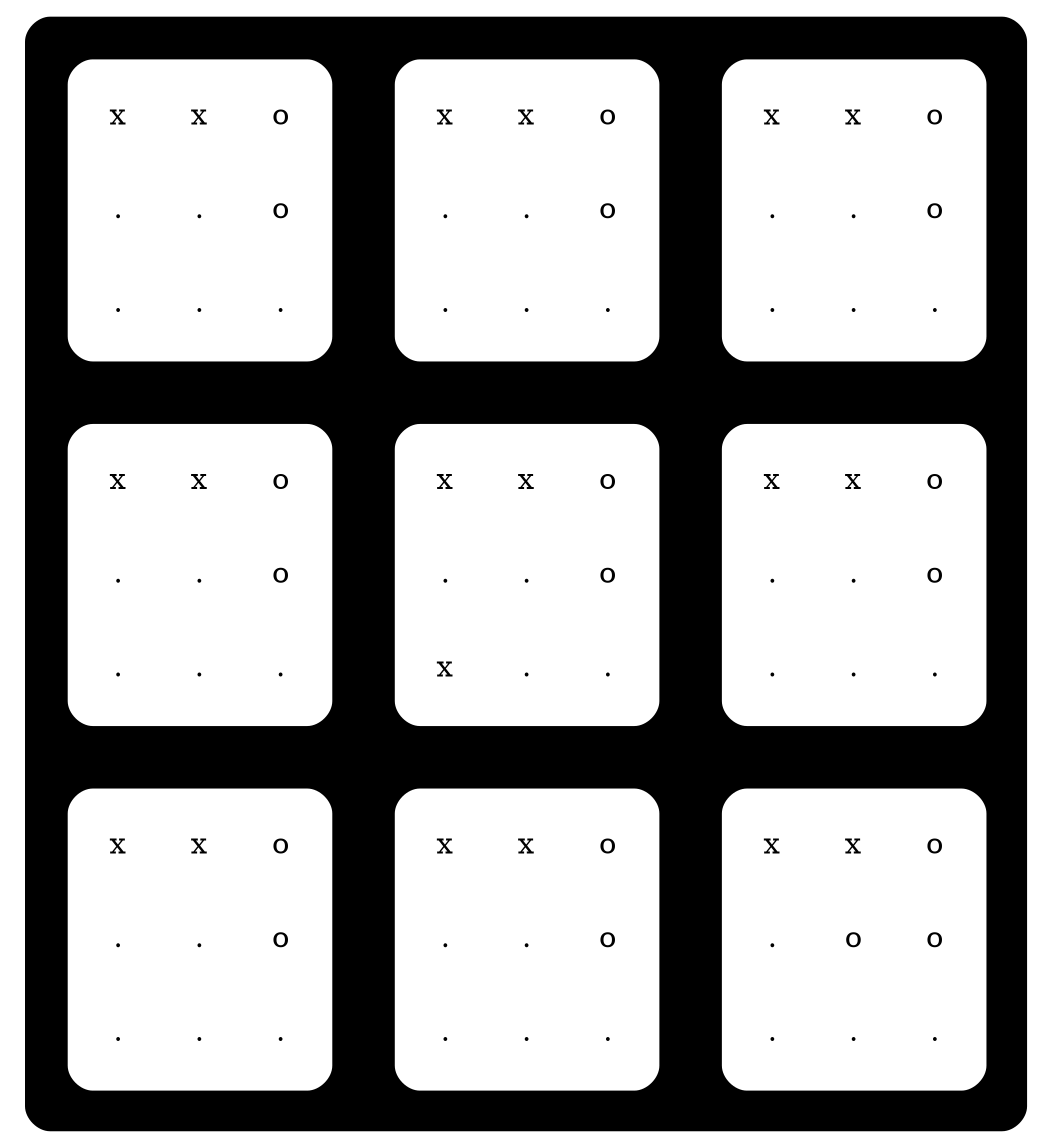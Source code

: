 digraph {
  a0 [shape=none label=<<TABLE border="0" cellspacing="10" cellpadding="10" style="rounded" bgcolor="black">
    <TR>
<TD bgcolor="black">
<TABLE border="0" cellspacing="10" cellpadding="10" style="rounded" bgcolor="white">
  <TR>
    <TD bgcolor="white">x</TD>
    <TD bgcolor="white">x</TD>
    <TD bgcolor="white">o</TD>
  </TR>
  <TR>
    <TD bgcolor="white">.</TD>
    <TD bgcolor="white">.</TD>
    <TD bgcolor="white">o</TD>
  </TR>
  <TR>
    <TD bgcolor="white">.</TD>
    <TD bgcolor="white">.</TD>
    <TD bgcolor="white">.</TD>
  </TR>
</TABLE>
</TD>
<TD bgcolor="black">
<TABLE border="0" cellspacing="10" cellpadding="10" style="rounded" bgcolor="white">
  <TR>
    <TD bgcolor="white">x</TD>
    <TD bgcolor="white">x</TD>
    <TD bgcolor="white">o</TD>
  </TR>
  <TR>
    <TD bgcolor="white">.</TD>
    <TD bgcolor="white">.</TD>
    <TD bgcolor="white">o</TD>
  </TR>
  <TR>
    <TD bgcolor="white">.</TD>
    <TD bgcolor="white">.</TD>
    <TD bgcolor="white">.</TD>
  </TR>
</TABLE>
</TD>
<TD bgcolor="black">
<TABLE border="0" cellspacing="10" cellpadding="10" style="rounded" bgcolor="white">
  <TR>
    <TD bgcolor="white">x</TD>
    <TD bgcolor="white">x</TD>
    <TD bgcolor="white">o</TD>
  </TR>
  <TR>
    <TD bgcolor="white">.</TD>
    <TD bgcolor="white">.</TD>
    <TD bgcolor="white">o</TD>
  </TR>
  <TR>
    <TD bgcolor="white">.</TD>
    <TD bgcolor="white">.</TD>
    <TD bgcolor="white">.</TD>
  </TR>
</TABLE>
</TD>
 </TR>
 <TR>
<TD bgcolor="black">
<TABLE border="0" cellspacing="10" cellpadding="10" style="rounded" bgcolor="white">
  <TR>
    <TD bgcolor="white">x</TD>
    <TD bgcolor="white">x</TD>
    <TD bgcolor="white">o</TD>
  </TR>
  <TR>
    <TD bgcolor="white">.</TD>
    <TD bgcolor="white">.</TD>
    <TD bgcolor="white">o</TD>
  </TR>
  <TR>
    <TD bgcolor="white">.</TD>
    <TD bgcolor="white">.</TD>
    <TD bgcolor="white">.</TD>
  </TR>
</TABLE>
</TD>
<TD bgcolor="black">
<TABLE border="0" cellspacing="10" cellpadding="10" style="rounded" bgcolor="white">
  <TR>
    <TD bgcolor="white">x</TD>
    <TD bgcolor="white">x</TD>
    <TD bgcolor="white">o</TD>
  </TR>
  <TR>
    <TD bgcolor="white">.</TD>
    <TD bgcolor="white">.</TD>
    <TD bgcolor="white">o</TD>
  </TR>
  <TR>
    <TD bgcolor="white">x</TD>
    <TD bgcolor="white">.</TD>
    <TD bgcolor="white">.</TD>
  </TR>
</TABLE>
</TD>
<TD bgcolor="black">
<TABLE border="0" cellspacing="10" cellpadding="10" style="rounded" bgcolor="white">
  <TR>
    <TD bgcolor="white">x</TD>
    <TD bgcolor="white">x</TD>
    <TD bgcolor="white">o</TD>
  </TR>
  <TR>
    <TD bgcolor="white">.</TD>
    <TD bgcolor="white">.</TD>
    <TD bgcolor="white">o</TD>
  </TR>
  <TR>
    <TD bgcolor="white">.</TD>
    <TD bgcolor="white">.</TD>
    <TD bgcolor="white">.</TD>
  </TR>
</TABLE>
</TD>
 </TR>
 <TR>
<TD bgcolor="black">
<TABLE border="0" cellspacing="10" cellpadding="10" style="rounded" bgcolor="white">
  <TR>
    <TD bgcolor="white">x</TD>
    <TD bgcolor="white">x</TD>
    <TD bgcolor="white">o</TD>
  </TR>
  <TR>
    <TD bgcolor="white">.</TD>
    <TD bgcolor="white">.</TD>
    <TD bgcolor="white">o</TD>
  </TR>
  <TR>
    <TD bgcolor="white">.</TD>
    <TD bgcolor="white">.</TD>
    <TD bgcolor="white">.</TD>
  </TR>
</TABLE>
</TD>
<TD bgcolor="black">
<TABLE border="0" cellspacing="10" cellpadding="10" style="rounded" bgcolor="white">
  <TR>
    <TD bgcolor="white">x</TD>
    <TD bgcolor="white">x</TD>
    <TD bgcolor="white">o</TD>
  </TR>
  <TR>
    <TD bgcolor="white">.</TD>
    <TD bgcolor="white">.</TD>
    <TD bgcolor="white">o</TD>
  </TR>
  <TR>
    <TD bgcolor="white">.</TD>
    <TD bgcolor="white">.</TD>
    <TD bgcolor="white">.</TD>
  </TR>
</TABLE>
</TD>
<TD bgcolor="black">
<TABLE border="0" cellspacing="10" cellpadding="10" style="rounded" bgcolor="white">
  <TR>
    <TD bgcolor="white">x</TD>
    <TD bgcolor="white">x</TD>
    <TD bgcolor="white">o</TD>
  </TR>
  <TR>
    <TD bgcolor="white">.</TD>
    <TD bgcolor="white">o</TD>
    <TD bgcolor="white">o</TD>
  </TR>
  <TR>
    <TD bgcolor="white">.</TD>
    <TD bgcolor="white">.</TD>
    <TD bgcolor="white">.</TD>
  </TR>
</TABLE>
</TD>
 </TR>
 </TABLE>
>];
}
